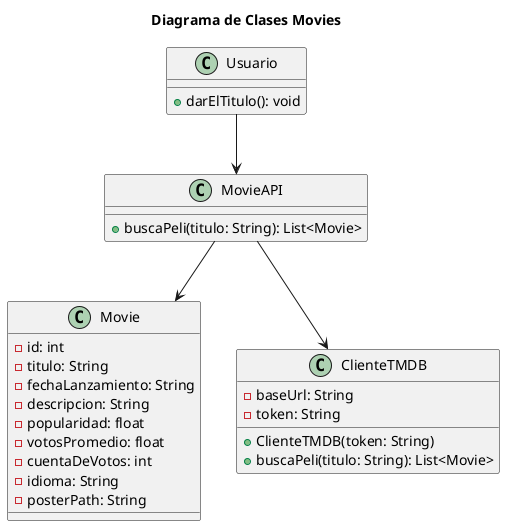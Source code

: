 @startuml
title Diagrama de Clases Movies
class Usuario {
  +darElTitulo(): void
}

class MovieAPI {
  +buscaPeli(titulo: String): List<Movie>
}

class Movie {
  -id: int
  -titulo: String
  -fechaLanzamiento: String
  -descripcion: String
  -popularidad: float
  -votosPromedio: float
  -cuentaDeVotos: int
  -idioma: String
  -posterPath: String
}
class ClienteTMDB {
  -baseUrl: String
  -token: String
  +ClienteTMDB(token: String)
  +buscaPeli(titulo: String): List<Movie>
}
Usuario --> MovieAPI
MovieAPI --> Movie
MovieAPI --> ClienteTMDB

@enduml
